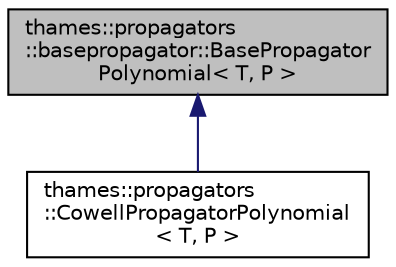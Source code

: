 digraph "thames::propagators::basepropagator::BasePropagatorPolynomial&lt; T, P &gt;"
{
 // LATEX_PDF_SIZE
  edge [fontname="Helvetica",fontsize="10",labelfontname="Helvetica",labelfontsize="10"];
  node [fontname="Helvetica",fontsize="10",shape=record];
  Node1 [label="thames::propagators\l::basepropagator::BasePropagator\lPolynomial\< T, P \>",height=0.2,width=0.4,color="black", fillcolor="grey75", style="filled", fontcolor="black",tooltip="Base propagator abstract object for polynomial propagations."];
  Node1 -> Node2 [dir="back",color="midnightblue",fontsize="10",style="solid",fontname="Helvetica"];
  Node2 [label="thames::propagators\l::CowellPropagatorPolynomial\l\< T, P \>",height=0.2,width=0.4,color="black", fillcolor="white", style="filled",URL="$classthames_1_1propagators_1_1CowellPropagatorPolynomial.html",tooltip="Propagator object for Cowell's method with polynomials."];
}
